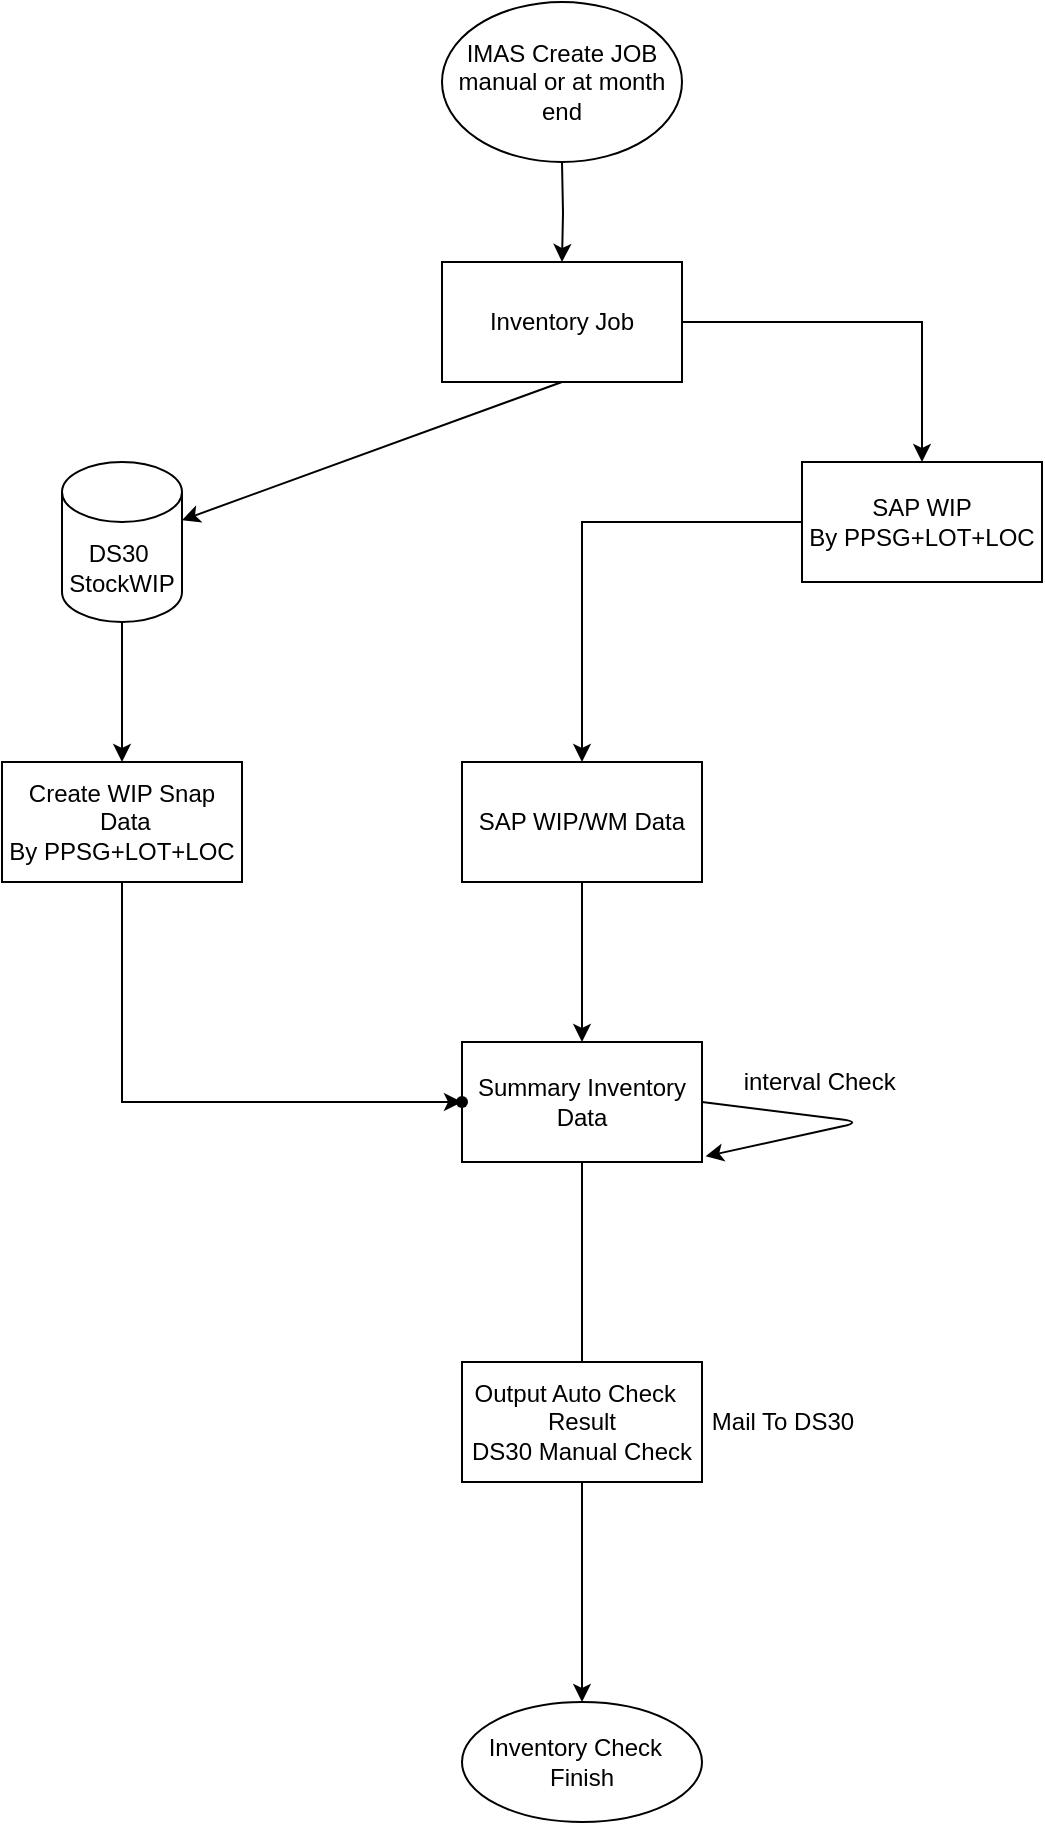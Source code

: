 <mxfile version="14.9.6" type="github">
  <diagram id="wdJrpT5n5IL59rc-fd6O" name="Page-1">
    <mxGraphModel dx="1422" dy="794" grid="1" gridSize="10" guides="1" tooltips="1" connect="1" arrows="1" fold="1" page="1" pageScale="1" pageWidth="827" pageHeight="1169" math="0" shadow="0">
      <root>
        <mxCell id="0" />
        <mxCell id="1" parent="0" />
        <mxCell id="BQrTQ1wTN8S8CZVrYa_g-7" value="" style="edgeStyle=orthogonalEdgeStyle;rounded=0;orthogonalLoop=1;jettySize=auto;html=1;" edge="1" parent="1" target="BQrTQ1wTN8S8CZVrYa_g-2">
          <mxGeometry relative="1" as="geometry">
            <mxPoint x="380" y="100" as="sourcePoint" />
          </mxGeometry>
        </mxCell>
        <mxCell id="BQrTQ1wTN8S8CZVrYa_g-9" value="" style="edgeStyle=orthogonalEdgeStyle;rounded=0;orthogonalLoop=1;jettySize=auto;html=1;" edge="1" parent="1" source="BQrTQ1wTN8S8CZVrYa_g-2" target="BQrTQ1wTN8S8CZVrYa_g-8">
          <mxGeometry relative="1" as="geometry" />
        </mxCell>
        <mxCell id="BQrTQ1wTN8S8CZVrYa_g-2" value="Inventory Job" style="rounded=0;whiteSpace=wrap;html=1;" vertex="1" parent="1">
          <mxGeometry x="320" y="150" width="120" height="60" as="geometry" />
        </mxCell>
        <mxCell id="BQrTQ1wTN8S8CZVrYa_g-3" value="DS30&amp;nbsp;&lt;br&gt;StockWIP" style="shape=cylinder3;whiteSpace=wrap;html=1;boundedLbl=1;backgroundOutline=1;size=15;" vertex="1" parent="1">
          <mxGeometry x="130" y="250" width="60" height="80" as="geometry" />
        </mxCell>
        <mxCell id="BQrTQ1wTN8S8CZVrYa_g-4" value="" style="endArrow=classic;html=1;exitX=0.5;exitY=1;exitDx=0;exitDy=0;" edge="1" parent="1" source="BQrTQ1wTN8S8CZVrYa_g-2" target="BQrTQ1wTN8S8CZVrYa_g-3">
          <mxGeometry width="50" height="50" relative="1" as="geometry">
            <mxPoint x="390" y="430" as="sourcePoint" />
            <mxPoint x="440" y="380" as="targetPoint" />
          </mxGeometry>
        </mxCell>
        <mxCell id="BQrTQ1wTN8S8CZVrYa_g-18" value="" style="edgeStyle=orthogonalEdgeStyle;rounded=0;orthogonalLoop=1;jettySize=auto;html=1;" edge="1" parent="1" source="BQrTQ1wTN8S8CZVrYa_g-5" target="BQrTQ1wTN8S8CZVrYa_g-17">
          <mxGeometry relative="1" as="geometry">
            <Array as="points">
              <mxPoint x="160" y="570" />
            </Array>
          </mxGeometry>
        </mxCell>
        <mxCell id="BQrTQ1wTN8S8CZVrYa_g-5" value="Create WIP Snap&lt;br&gt;&amp;nbsp;Data&lt;br&gt;By PPSG+LOT+LOC" style="rounded=0;whiteSpace=wrap;html=1;" vertex="1" parent="1">
          <mxGeometry x="100" y="400" width="120" height="60" as="geometry" />
        </mxCell>
        <mxCell id="BQrTQ1wTN8S8CZVrYa_g-6" value="" style="endArrow=classic;html=1;exitX=0.5;exitY=1;exitDx=0;exitDy=0;exitPerimeter=0;entryX=0.5;entryY=0;entryDx=0;entryDy=0;" edge="1" parent="1" source="BQrTQ1wTN8S8CZVrYa_g-3" target="BQrTQ1wTN8S8CZVrYa_g-5">
          <mxGeometry width="50" height="50" relative="1" as="geometry">
            <mxPoint x="140" y="370" as="sourcePoint" />
            <mxPoint x="310" y="330" as="targetPoint" />
          </mxGeometry>
        </mxCell>
        <mxCell id="BQrTQ1wTN8S8CZVrYa_g-12" value="" style="edgeStyle=orthogonalEdgeStyle;rounded=0;orthogonalLoop=1;jettySize=auto;html=1;" edge="1" parent="1" source="BQrTQ1wTN8S8CZVrYa_g-8" target="BQrTQ1wTN8S8CZVrYa_g-11">
          <mxGeometry relative="1" as="geometry" />
        </mxCell>
        <mxCell id="BQrTQ1wTN8S8CZVrYa_g-8" value="SAP WIP&lt;br&gt;By PPSG+LOT+LOC" style="whiteSpace=wrap;html=1;rounded=0;" vertex="1" parent="1">
          <mxGeometry x="500" y="250" width="120" height="60" as="geometry" />
        </mxCell>
        <mxCell id="BQrTQ1wTN8S8CZVrYa_g-14" value="" style="edgeStyle=orthogonalEdgeStyle;rounded=0;orthogonalLoop=1;jettySize=auto;html=1;" edge="1" parent="1" source="BQrTQ1wTN8S8CZVrYa_g-11" target="BQrTQ1wTN8S8CZVrYa_g-13">
          <mxGeometry relative="1" as="geometry" />
        </mxCell>
        <mxCell id="BQrTQ1wTN8S8CZVrYa_g-11" value="SAP WIP/WM Data" style="whiteSpace=wrap;html=1;rounded=0;" vertex="1" parent="1">
          <mxGeometry x="330" y="400" width="120" height="60" as="geometry" />
        </mxCell>
        <mxCell id="BQrTQ1wTN8S8CZVrYa_g-20" value="" style="edgeStyle=orthogonalEdgeStyle;rounded=0;orthogonalLoop=1;jettySize=auto;html=1;" edge="1" parent="1" source="BQrTQ1wTN8S8CZVrYa_g-13" target="BQrTQ1wTN8S8CZVrYa_g-19">
          <mxGeometry relative="1" as="geometry" />
        </mxCell>
        <mxCell id="BQrTQ1wTN8S8CZVrYa_g-13" value="Summary Inventory&lt;br&gt;Data" style="whiteSpace=wrap;html=1;rounded=0;" vertex="1" parent="1">
          <mxGeometry x="330" y="540" width="120" height="60" as="geometry" />
        </mxCell>
        <mxCell id="BQrTQ1wTN8S8CZVrYa_g-17" value="" style="shape=waypoint;size=6;pointerEvents=1;points=[];fillColor=#ffffff;resizable=0;rotatable=0;perimeter=centerPerimeter;snapToPoint=1;rounded=0;" vertex="1" parent="1">
          <mxGeometry x="310" y="550" width="40" height="40" as="geometry" />
        </mxCell>
        <mxCell id="BQrTQ1wTN8S8CZVrYa_g-19" value="Inventory Check&amp;nbsp;&amp;nbsp;&lt;br&gt;Finish" style="ellipse;whiteSpace=wrap;html=1;rounded=0;" vertex="1" parent="1">
          <mxGeometry x="330" y="870" width="120" height="60" as="geometry" />
        </mxCell>
        <mxCell id="BQrTQ1wTN8S8CZVrYa_g-22" value="&lt;span&gt;IMAS Create JOB&lt;br&gt;manual or at month end&lt;br&gt;&lt;/span&gt;" style="ellipse;whiteSpace=wrap;html=1;" vertex="1" parent="1">
          <mxGeometry x="320" y="20" width="120" height="80" as="geometry" />
        </mxCell>
        <mxCell id="BQrTQ1wTN8S8CZVrYa_g-23" value="" style="endArrow=classic;html=1;exitX=1;exitY=0.5;exitDx=0;exitDy=0;entryX=1.015;entryY=0.953;entryDx=0;entryDy=0;entryPerimeter=0;" edge="1" parent="1" source="BQrTQ1wTN8S8CZVrYa_g-13" target="BQrTQ1wTN8S8CZVrYa_g-13">
          <mxGeometry width="50" height="50" relative="1" as="geometry">
            <mxPoint x="480" y="590" as="sourcePoint" />
            <mxPoint x="540" y="570" as="targetPoint" />
            <Array as="points">
              <mxPoint x="530" y="580" />
            </Array>
          </mxGeometry>
        </mxCell>
        <mxCell id="BQrTQ1wTN8S8CZVrYa_g-24" value="interval Check&amp;nbsp;" style="text;html=1;align=center;verticalAlign=middle;resizable=0;points=[];autosize=1;strokeColor=none;" vertex="1" parent="1">
          <mxGeometry x="465" y="550" width="90" height="20" as="geometry" />
        </mxCell>
        <mxCell id="BQrTQ1wTN8S8CZVrYa_g-25" value="Output Auto Check&amp;nbsp;&amp;nbsp;&lt;br&gt;Result&lt;br&gt;DS30 Manual Check" style="rounded=0;whiteSpace=wrap;html=1;" vertex="1" parent="1">
          <mxGeometry x="330" y="700" width="120" height="60" as="geometry" />
        </mxCell>
        <mxCell id="BQrTQ1wTN8S8CZVrYa_g-26" value="Mail To DS30" style="text;html=1;align=center;verticalAlign=middle;resizable=0;points=[];autosize=1;strokeColor=none;" vertex="1" parent="1">
          <mxGeometry x="445" y="720" width="90" height="20" as="geometry" />
        </mxCell>
      </root>
    </mxGraphModel>
  </diagram>
</mxfile>
